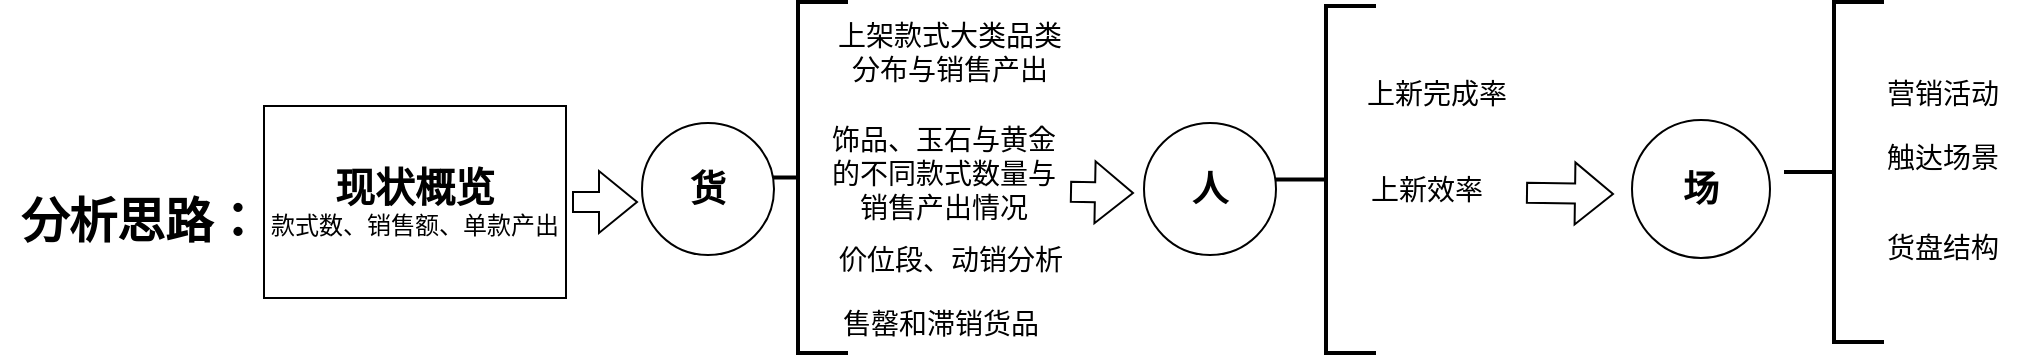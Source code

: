 <mxfile version="24.2.2" type="github">
  <diagram name="第 1 页" id="6ed5NmzjV2YYQTqXpcC6">
    <mxGraphModel dx="1434" dy="738" grid="0" gridSize="10" guides="1" tooltips="1" connect="1" arrows="1" fold="1" page="1" pageScale="1" pageWidth="3300" pageHeight="4681" math="0" shadow="0">
      <root>
        <mxCell id="0" />
        <mxCell id="1" parent="0" />
        <mxCell id="g6NrzWlmBeKN7RQ3jyiY-1" value="&lt;font style=&quot;&quot;&gt;&lt;b style=&quot;&quot;&gt;&lt;font style=&quot;font-size: 20px;&quot;&gt;现状概览&lt;/font&gt;&lt;/b&gt;&lt;br&gt;&lt;font style=&quot;font-size: 12px;&quot;&gt;款式数、销售额、单款产出&lt;/font&gt;&lt;br&gt;&lt;/font&gt;" style="rounded=0;whiteSpace=wrap;html=1;" parent="1" vertex="1">
          <mxGeometry x="222" y="77" width="151" height="96" as="geometry" />
        </mxCell>
        <mxCell id="g6NrzWlmBeKN7RQ3jyiY-2" value="&lt;b&gt;&lt;font style=&quot;font-size: 24px;&quot;&gt;分析思路：&lt;/font&gt;&lt;/b&gt;" style="text;html=1;align=center;verticalAlign=middle;resizable=0;points=[];autosize=1;strokeColor=none;fillColor=none;" parent="1" vertex="1">
          <mxGeometry x="90" y="115" width="140" height="40" as="geometry" />
        </mxCell>
        <mxCell id="g6NrzWlmBeKN7RQ3jyiY-3" value="" style="shape=flexArrow;endArrow=classic;html=1;rounded=0;strokeColor=#000000;" parent="1" edge="1">
          <mxGeometry width="50" height="50" relative="1" as="geometry">
            <mxPoint x="376" y="125" as="sourcePoint" />
            <mxPoint x="409" y="125" as="targetPoint" />
          </mxGeometry>
        </mxCell>
        <mxCell id="g6NrzWlmBeKN7RQ3jyiY-6" value="" style="strokeWidth=2;html=1;shape=mxgraph.flowchart.annotation_2;align=left;labelPosition=right;pointerEvents=1;" parent="1" vertex="1">
          <mxGeometry x="464" y="25" width="50" height="175.5" as="geometry" />
        </mxCell>
        <mxCell id="g6NrzWlmBeKN7RQ3jyiY-7" value="&lt;font style=&quot;font-size: 14px;&quot;&gt;上架款式大类品类分布与&lt;/font&gt;&lt;span style=&quot;font-size: 14px;&quot;&gt;销售产出&lt;/span&gt;" style="text;html=1;strokeColor=none;fillColor=none;align=center;verticalAlign=middle;whiteSpace=wrap;rounded=0;" parent="1" vertex="1">
          <mxGeometry x="505" y="25" width="120" height="50" as="geometry" />
        </mxCell>
        <mxCell id="g6NrzWlmBeKN7RQ3jyiY-8" value="&lt;font style=&quot;font-size: 14px;&quot;&gt;饰品、玉石与黄金的不同款式数量与销售产出情况&lt;/font&gt;" style="text;html=1;strokeColor=none;fillColor=none;align=center;verticalAlign=middle;whiteSpace=wrap;rounded=0;" parent="1" vertex="1">
          <mxGeometry x="502" y="85.5" width="120" height="50" as="geometry" />
        </mxCell>
        <mxCell id="g6NrzWlmBeKN7RQ3jyiY-10" value="&lt;font style=&quot;font-size: 14px;&quot;&gt;价位段、动销分析&lt;/font&gt;" style="text;html=1;align=center;verticalAlign=middle;resizable=0;points=[];autosize=1;strokeColor=none;fillColor=none;" parent="1" vertex="1">
          <mxGeometry x="495" y="139" width="140" height="30" as="geometry" />
        </mxCell>
        <mxCell id="g6NrzWlmBeKN7RQ3jyiY-11" value="&lt;b&gt;&lt;font style=&quot;font-size: 18px;&quot;&gt;货&lt;/font&gt;&lt;/b&gt;" style="ellipse;whiteSpace=wrap;html=1;aspect=fixed;" parent="1" vertex="1">
          <mxGeometry x="411" y="85.5" width="66" height="66" as="geometry" />
        </mxCell>
        <mxCell id="g6NrzWlmBeKN7RQ3jyiY-13" value="&lt;b&gt;&lt;font style=&quot;font-size: 18px;&quot;&gt;人&lt;/font&gt;&lt;/b&gt;" style="ellipse;whiteSpace=wrap;html=1;aspect=fixed;" parent="1" vertex="1">
          <mxGeometry x="662" y="85.5" width="66" height="66" as="geometry" />
        </mxCell>
        <mxCell id="g6NrzWlmBeKN7RQ3jyiY-14" value="" style="shape=flexArrow;endArrow=classic;html=1;rounded=0;strokeColor=#000000;" parent="1" edge="1">
          <mxGeometry width="50" height="50" relative="1" as="geometry">
            <mxPoint x="625" y="119.91" as="sourcePoint" />
            <mxPoint x="657" y="120.5" as="targetPoint" />
          </mxGeometry>
        </mxCell>
        <mxCell id="g6NrzWlmBeKN7RQ3jyiY-15" value="" style="strokeWidth=2;html=1;shape=mxgraph.flowchart.annotation_2;align=left;labelPosition=right;pointerEvents=1;" parent="1" vertex="1">
          <mxGeometry x="982" y="25" width="50" height="170" as="geometry" />
        </mxCell>
        <mxCell id="g6NrzWlmBeKN7RQ3jyiY-16" value="&lt;font style=&quot;font-size: 14px;&quot;&gt;上新完成率&lt;/font&gt;" style="text;html=1;align=center;verticalAlign=middle;resizable=0;points=[];autosize=1;strokeColor=none;fillColor=none;" parent="1" vertex="1">
          <mxGeometry x="763" y="55.5" width="90" height="30" as="geometry" />
        </mxCell>
        <mxCell id="g6NrzWlmBeKN7RQ3jyiY-17" value="&lt;font style=&quot;font-size: 14px;&quot;&gt;上新效率&lt;/font&gt;" style="text;html=1;align=center;verticalAlign=middle;resizable=0;points=[];autosize=1;strokeColor=none;fillColor=none;" parent="1" vertex="1">
          <mxGeometry x="763" y="103.5" width="80" height="30" as="geometry" />
        </mxCell>
        <mxCell id="g6NrzWlmBeKN7RQ3jyiY-20" value="&lt;b&gt;&lt;font style=&quot;font-size: 18px;&quot;&gt;场&lt;/font&gt;&lt;/b&gt;" style="ellipse;whiteSpace=wrap;html=1;aspect=fixed;" parent="1" vertex="1">
          <mxGeometry x="906" y="84" width="69" height="69" as="geometry" />
        </mxCell>
        <mxCell id="g6NrzWlmBeKN7RQ3jyiY-22" value="" style="shape=flexArrow;endArrow=classic;html=1;rounded=0;strokeColor=#000000;" parent="1" edge="1">
          <mxGeometry width="50" height="50" relative="1" as="geometry">
            <mxPoint x="853" y="120.41" as="sourcePoint" />
            <mxPoint x="897" y="121" as="targetPoint" />
          </mxGeometry>
        </mxCell>
        <mxCell id="g6NrzWlmBeKN7RQ3jyiY-24" value="" style="strokeWidth=2;html=1;shape=mxgraph.flowchart.annotation_2;align=left;labelPosition=right;pointerEvents=1;" parent="1" vertex="1">
          <mxGeometry x="728" y="27" width="50" height="173.5" as="geometry" />
        </mxCell>
        <mxCell id="g6NrzWlmBeKN7RQ3jyiY-25" value="&lt;font style=&quot;font-size: 14px;&quot;&gt;营销活动&lt;/font&gt;" style="text;html=1;align=center;verticalAlign=middle;resizable=0;points=[];autosize=1;strokeColor=none;fillColor=none;" parent="1" vertex="1">
          <mxGeometry x="1021" y="55.5" width="80" height="30" as="geometry" />
        </mxCell>
        <mxCell id="g6NrzWlmBeKN7RQ3jyiY-26" value="&lt;font style=&quot;font-size: 14px;&quot;&gt;触达场景&lt;/font&gt;" style="text;html=1;align=center;verticalAlign=middle;resizable=0;points=[];autosize=1;strokeColor=none;fillColor=none;" parent="1" vertex="1">
          <mxGeometry x="1021" y="87.5" width="80" height="30" as="geometry" />
        </mxCell>
        <mxCell id="g6NrzWlmBeKN7RQ3jyiY-27" value="&lt;font style=&quot;font-size: 14px;&quot;&gt;货盘结构&lt;/font&gt;" style="text;html=1;align=center;verticalAlign=middle;resizable=0;points=[];autosize=1;strokeColor=none;fillColor=none;" parent="1" vertex="1">
          <mxGeometry x="1021" y="132.5" width="80" height="30" as="geometry" />
        </mxCell>
        <mxCell id="sLpgAjXqGDLVRCGKef-D-1" value="&lt;font style=&quot;font-size: 14px;&quot;&gt;售罄和滞销货品&lt;/font&gt;" style="text;html=1;align=center;verticalAlign=middle;resizable=0;points=[];autosize=1;strokeColor=none;fillColor=none;" vertex="1" parent="1">
          <mxGeometry x="502" y="171.5" width="116" height="29" as="geometry" />
        </mxCell>
      </root>
    </mxGraphModel>
  </diagram>
</mxfile>
